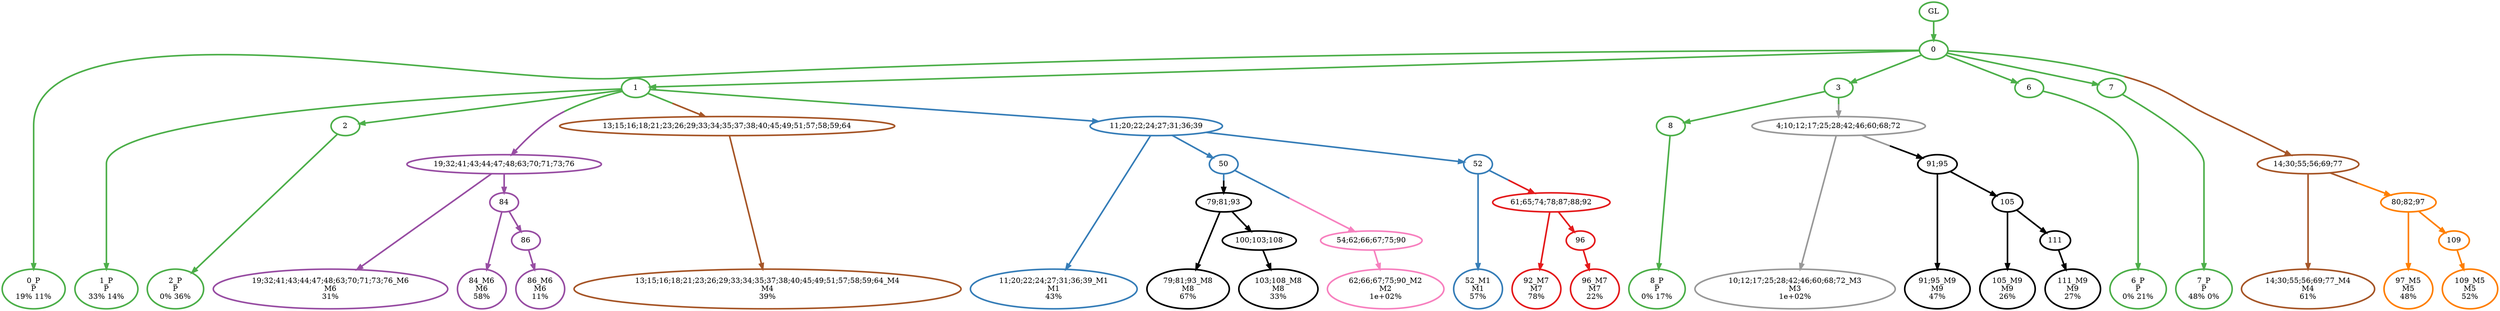 digraph T {
	{
		rank=same
		48 [penwidth=3,colorscheme=set19,color=3,label="0_P\nP\n19% 11%"]
		46 [penwidth=3,colorscheme=set19,color=3,label="1_P\nP\n33% 14%"]
		44 [penwidth=3,colorscheme=set19,color=3,label="2_P\nP\n0% 36%"]
		41 [penwidth=3,colorscheme=set19,color=3,label="8_P\nP\n0% 17%"]
		39 [penwidth=3,colorscheme=set19,color=3,label="6_P\nP\n0% 21%"]
		37 [penwidth=3,colorscheme=set19,color=3,label="7_P\nP\n48% 0%"]
		36 [penwidth=3,colorscheme=set19,color=2,label="11;20;22;24;27;31;36;39_M1\nM1\n43%"]
		33 [penwidth=3,colorscheme=set19,color=2,label="52_M1\nM1\n57%"]
		32 [penwidth=3,colorscheme=set19,color=8,label="62;66;67;75;90_M2\nM2\n1e+02%"]
		31 [penwidth=3,colorscheme=set19,color=9,label="10;12;17;25;28;42;46;60;68;72_M3\nM3\n1e+02%"]
		30 [penwidth=3,colorscheme=set19,color=7,label="13;15;16;18;21;23;26;29;33;34;35;37;38;40;45;49;51;57;58;59;64_M4\nM4\n39%"]
		29 [penwidth=3,colorscheme=set19,color=7,label="14;30;55;56;69;77_M4\nM4\n61%"]
		28 [penwidth=3,colorscheme=set19,color=5,label="97_M5\nM5\n48%"]
		26 [penwidth=3,colorscheme=set19,color=5,label="109_M5\nM5\n52%"]
		25 [penwidth=3,colorscheme=set19,color=4,label="19;32;41;43;44;47;48;63;70;71;73;76_M6\nM6\n31%"]
		23 [penwidth=3,colorscheme=set19,color=4,label="84_M6\nM6\n58%"]
		21 [penwidth=3,colorscheme=set19,color=4,label="86_M6\nM6\n11%"]
		20 [penwidth=3,colorscheme=set19,color=1,label="92_M7\nM7\n78%"]
		18 [penwidth=3,colorscheme=set19,color=1,label="96_M7\nM7\n22%"]
		17 [penwidth=3,colorscheme=set19,color=10,label="79;81;93_M8\nM8\n67%"]
		15 [penwidth=3,colorscheme=set19,color=10,label="103;108_M8\nM8\n33%"]
		14 [penwidth=3,colorscheme=set19,color=0,label="91;95_M9\nM9\n47%"]
		12 [penwidth=3,colorscheme=set19,color=0,label="105_M9\nM9\n26%"]
		10 [penwidth=3,colorscheme=set19,color=0,label="111_M9\nM9\n27%"]
	}
	50 [penwidth=3,colorscheme=set19,color=3,label="GL"]
	49 [penwidth=3,colorscheme=set19,color=3,label="0"]
	47 [penwidth=3,colorscheme=set19,color=3,label="1"]
	45 [penwidth=3,colorscheme=set19,color=3,label="2"]
	43 [penwidth=3,colorscheme=set19,color=3,label="3"]
	42 [penwidth=3,colorscheme=set19,color=3,label="8"]
	40 [penwidth=3,colorscheme=set19,color=3,label="6"]
	38 [penwidth=3,colorscheme=set19,color=3,label="7"]
	35 [penwidth=3,colorscheme=set19,color=2,label="50"]
	34 [penwidth=3,colorscheme=set19,color=2,label="52"]
	27 [penwidth=3,colorscheme=set19,color=5,label="109"]
	24 [penwidth=3,colorscheme=set19,color=4,label="84"]
	22 [penwidth=3,colorscheme=set19,color=4,label="86"]
	19 [penwidth=3,colorscheme=set19,color=1,label="96"]
	16 [penwidth=3,colorscheme=set19,color=10,label="100;103;108"]
	13 [penwidth=3,colorscheme=set19,color=0,label="105"]
	11 [penwidth=3,colorscheme=set19,color=0,label="111"]
	9 [penwidth=3,colorscheme=set19,color=5,label="80;82;97"]
	8 [penwidth=3,colorscheme=set19,color=0,label="91;95"]
	7 [penwidth=3,colorscheme=set19,color=10,label="79;81;93"]
	6 [penwidth=3,colorscheme=set19,color=8,label="54;62;66;67;75;90"]
	5 [penwidth=3,colorscheme=set19,color=1,label="61;65;74;78;87;88;92"]
	4 [penwidth=3,colorscheme=set19,color=4,label="19;32;41;43;44;47;48;63;70;71;73;76"]
	3 [penwidth=3,colorscheme=set19,color=7,label="13;15;16;18;21;23;26;29;33;34;35;37;38;40;45;49;51;57;58;59;64"]
	2 [penwidth=3,colorscheme=set19,color=7,label="14;30;55;56;69;77"]
	1 [penwidth=3,colorscheme=set19,color=9,label="4;10;12;17;25;28;42;46;60;68;72"]
	0 [penwidth=3,colorscheme=set19,color=2,label="11;20;22;24;27;31;36;39"]
	50 -> 49 [penwidth=3,colorscheme=set19,color=3]
	49 -> 48 [penwidth=3,colorscheme=set19,color=3]
	49 -> 47 [penwidth=3,colorscheme=set19,color=3]
	49 -> 43 [penwidth=3,colorscheme=set19,color=3]
	49 -> 40 [penwidth=3,colorscheme=set19,color=3]
	49 -> 38 [penwidth=3,colorscheme=set19,color=3]
	49 -> 2 [penwidth=3,colorscheme=set19,color="3;0.5:7"]
	47 -> 46 [penwidth=3,colorscheme=set19,color=3]
	47 -> 45 [penwidth=3,colorscheme=set19,color=3]
	47 -> 4 [penwidth=3,colorscheme=set19,color="3;0.5:4"]
	47 -> 3 [penwidth=3,colorscheme=set19,color="3;0.5:7"]
	47 -> 0 [penwidth=3,colorscheme=set19,color="3;0.5:2"]
	45 -> 44 [penwidth=3,colorscheme=set19,color=3]
	43 -> 42 [penwidth=3,colorscheme=set19,color=3]
	43 -> 1 [penwidth=3,colorscheme=set19,color="3;0.5:9"]
	42 -> 41 [penwidth=3,colorscheme=set19,color=3]
	40 -> 39 [penwidth=3,colorscheme=set19,color=3]
	38 -> 37 [penwidth=3,colorscheme=set19,color=3]
	35 -> 7 [penwidth=3,colorscheme=set19,color="2;0.5:10"]
	35 -> 6 [penwidth=3,colorscheme=set19,color="2;0.5:8"]
	34 -> 33 [penwidth=3,colorscheme=set19,color=2]
	34 -> 5 [penwidth=3,colorscheme=set19,color="2;0.5:1"]
	27 -> 26 [penwidth=3,colorscheme=set19,color=5]
	24 -> 23 [penwidth=3,colorscheme=set19,color=4]
	24 -> 22 [penwidth=3,colorscheme=set19,color=4]
	22 -> 21 [penwidth=3,colorscheme=set19,color=4]
	19 -> 18 [penwidth=3,colorscheme=set19,color=1]
	16 -> 15 [penwidth=3,colorscheme=set19,color=10]
	13 -> 12 [penwidth=3,colorscheme=set19,color=0]
	13 -> 11 [penwidth=3,colorscheme=set19,color=0]
	11 -> 10 [penwidth=3,colorscheme=set19,color=0]
	9 -> 28 [penwidth=3,colorscheme=set19,color=5]
	9 -> 27 [penwidth=3,colorscheme=set19,color=5]
	8 -> 14 [penwidth=3,colorscheme=set19,color=0]
	8 -> 13 [penwidth=3,colorscheme=set19,color=0]
	7 -> 17 [penwidth=3,colorscheme=set19,color=10]
	7 -> 16 [penwidth=3,colorscheme=set19,color=10]
	6 -> 32 [penwidth=3,colorscheme=set19,color=8]
	5 -> 20 [penwidth=3,colorscheme=set19,color=1]
	5 -> 19 [penwidth=3,colorscheme=set19,color=1]
	4 -> 25 [penwidth=3,colorscheme=set19,color=4]
	4 -> 24 [penwidth=3,colorscheme=set19,color=4]
	3 -> 30 [penwidth=3,colorscheme=set19,color=7]
	2 -> 29 [penwidth=3,colorscheme=set19,color=7]
	2 -> 9 [penwidth=3,colorscheme=set19,color="7;0.5:5"]
	1 -> 31 [penwidth=3,colorscheme=set19,color=9]
	1 -> 8 [penwidth=3,colorscheme=set19,color="9;0.5:0"]
	0 -> 36 [penwidth=3,colorscheme=set19,color=2]
	0 -> 35 [penwidth=3,colorscheme=set19,color=2]
	0 -> 34 [penwidth=3,colorscheme=set19,color=2]
}

